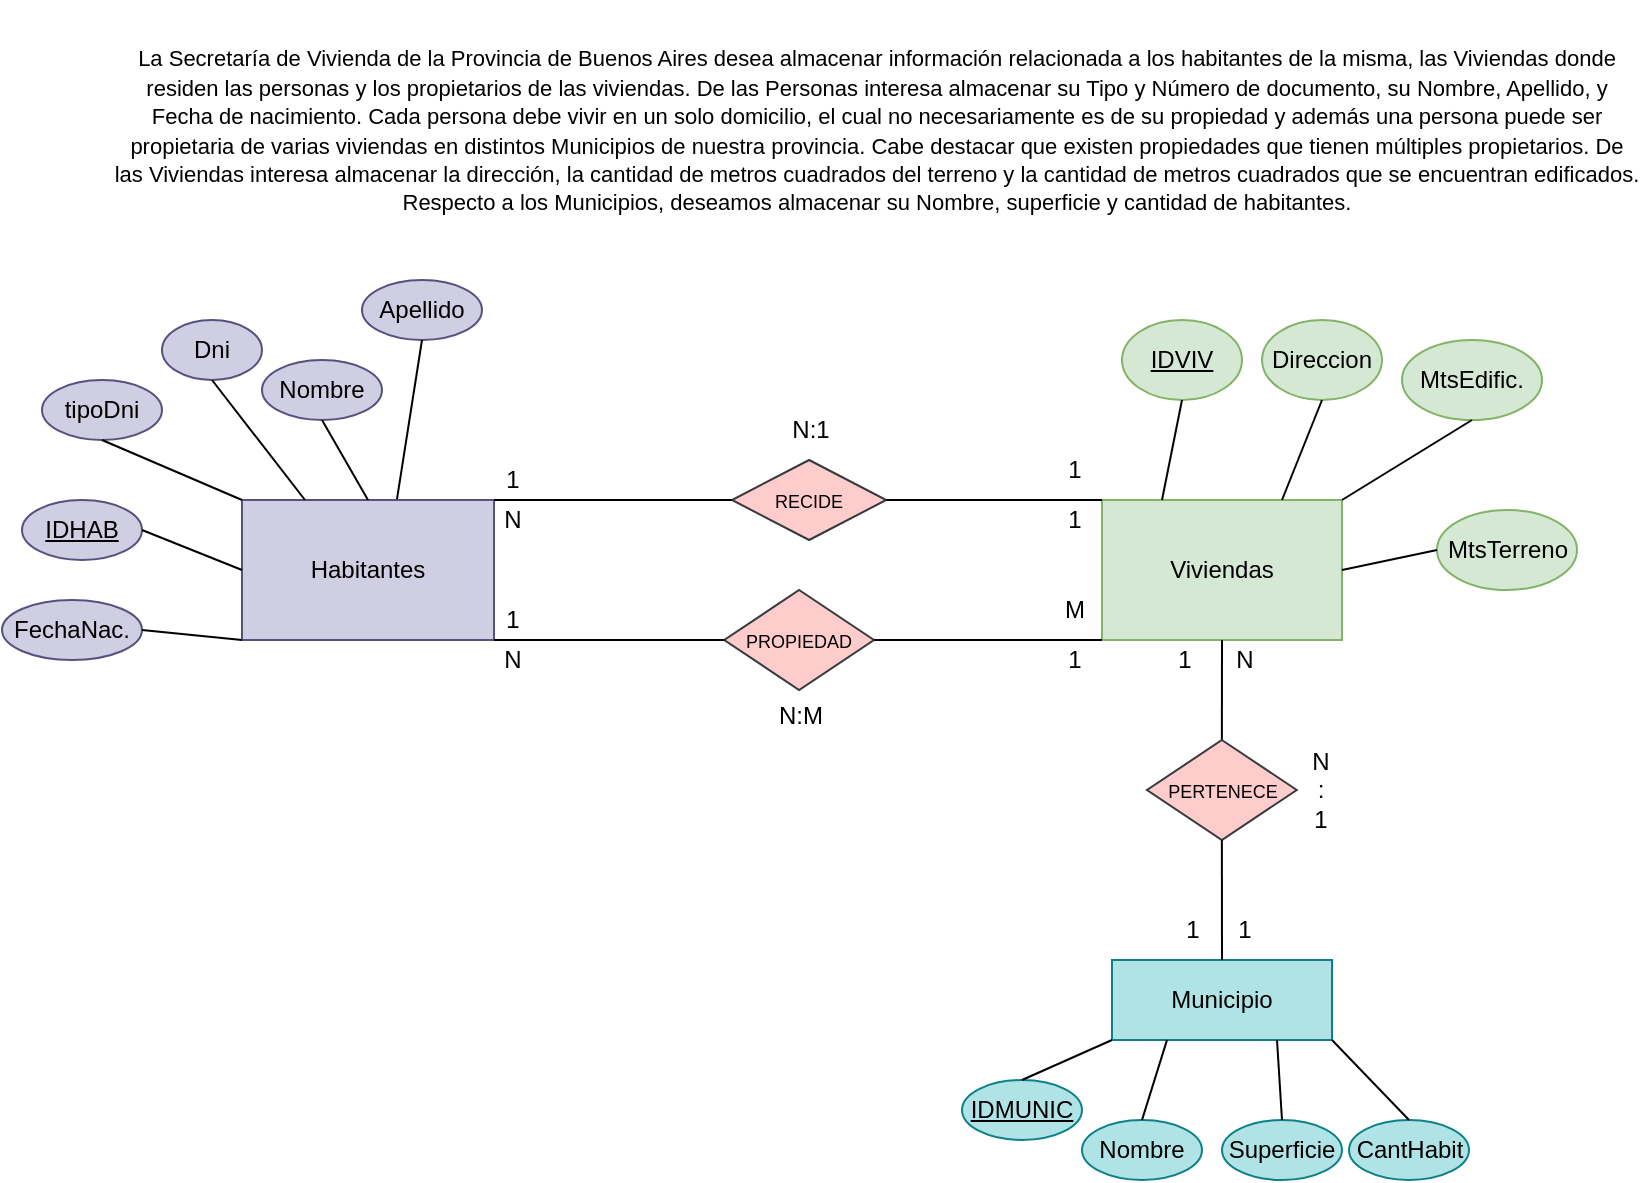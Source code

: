 <mxfile version="24.7.8">
  <diagram name="Página-1" id="QxnwBIp8sU2XHwB5e9Dn">
    <mxGraphModel dx="1136" dy="579" grid="1" gridSize="10" guides="1" tooltips="1" connect="1" arrows="1" fold="1" page="1" pageScale="1" pageWidth="827" pageHeight="1169" math="0" shadow="0">
      <root>
        <mxCell id="0" />
        <mxCell id="1" parent="0" />
        <mxCell id="Z06gXMoVIY5EiZYDR5i2-1" value="&lt;font style=&quot;font-size: 11px;&quot;&gt;La Secretaría de Vivienda de la Provincia de Buenos Aires desea almacenar información relacionada a los habitantes de la misma, las Viviendas donde residen las personas y los propietarios de las viviendas. De las Personas interesa almacenar su Tipo y Número de documento, su Nombre, Apellido, y Fecha de nacimiento. Cada persona debe vivir en un solo domicilio, el cual no necesariamente es de su propiedad y además una persona puede ser propietaria de varias viviendas en distintos Municipios de nuestra provincia. Cabe destacar que existen propiedades que tienen múltiples propietarios. De las Viviendas interesa almacenar la dirección, la cantidad de metros cuadrados del terreno y la cantidad de metros cuadrados que se encuentran edificados. Respecto a los Municipios, deseamos almacenar su Nombre, superficie y cantidad de habitantes.&lt;/font&gt;" style="text;html=1;align=center;verticalAlign=middle;whiteSpace=wrap;rounded=0;" parent="1" vertex="1">
          <mxGeometry x="65" y="480" width="765" height="130" as="geometry" />
        </mxCell>
        <mxCell id="Z06gXMoVIY5EiZYDR5i2-2" value="Direccion" style="ellipse;whiteSpace=wrap;html=1;fillColor=#d5e8d4;strokeColor=#82b366;" parent="1" vertex="1">
          <mxGeometry x="640" y="640" width="60" height="40" as="geometry" />
        </mxCell>
        <mxCell id="Z06gXMoVIY5EiZYDR5i2-4" value="Viviendas" style="rounded=0;whiteSpace=wrap;html=1;fillColor=#d5e8d4;strokeColor=#82b366;" parent="1" vertex="1">
          <mxGeometry x="560" y="730" width="120" height="70" as="geometry" />
        </mxCell>
        <mxCell id="Z06gXMoVIY5EiZYDR5i2-5" value="MtsTerreno" style="ellipse;whiteSpace=wrap;html=1;fillColor=#d5e8d4;strokeColor=#82b366;" parent="1" vertex="1">
          <mxGeometry x="727.5" y="735" width="70" height="40" as="geometry" />
        </mxCell>
        <mxCell id="Z06gXMoVIY5EiZYDR5i2-10" value="tipoDni" style="ellipse;whiteSpace=wrap;html=1;fillColor=#d0cee2;strokeColor=#56517e;" parent="1" vertex="1">
          <mxGeometry x="30" y="670" width="60" height="30" as="geometry" />
        </mxCell>
        <mxCell id="Z06gXMoVIY5EiZYDR5i2-11" value="Habitantes" style="rounded=0;whiteSpace=wrap;html=1;fillColor=#d0cee2;strokeColor=#56517e;" parent="1" vertex="1">
          <mxGeometry x="130" y="730" width="126" height="70" as="geometry" />
        </mxCell>
        <mxCell id="Z06gXMoVIY5EiZYDR5i2-12" value="Dni" style="ellipse;whiteSpace=wrap;html=1;fillColor=#d0cee2;strokeColor=#56517e;" parent="1" vertex="1">
          <mxGeometry x="90" y="640" width="50" height="30" as="geometry" />
        </mxCell>
        <mxCell id="Z06gXMoVIY5EiZYDR5i2-13" value="Nombre" style="ellipse;whiteSpace=wrap;html=1;fillColor=#d0cee2;strokeColor=#56517e;" parent="1" vertex="1">
          <mxGeometry x="140" y="660" width="60" height="30" as="geometry" />
        </mxCell>
        <mxCell id="Z06gXMoVIY5EiZYDR5i2-14" value="Apellido" style="ellipse;whiteSpace=wrap;html=1;fillColor=#d0cee2;strokeColor=#56517e;" parent="1" vertex="1">
          <mxGeometry x="190" y="620" width="60" height="30" as="geometry" />
        </mxCell>
        <mxCell id="Z06gXMoVIY5EiZYDR5i2-15" value="FechaNac." style="ellipse;whiteSpace=wrap;html=1;fillColor=#d0cee2;strokeColor=#56517e;" parent="1" vertex="1">
          <mxGeometry x="10" y="780" width="70" height="30" as="geometry" />
        </mxCell>
        <mxCell id="Z06gXMoVIY5EiZYDR5i2-16" value="MtsEdific." style="ellipse;whiteSpace=wrap;html=1;fillColor=#d5e8d4;strokeColor=#82b366;" parent="1" vertex="1">
          <mxGeometry x="710" y="650" width="70" height="40" as="geometry" />
        </mxCell>
        <mxCell id="Z06gXMoVIY5EiZYDR5i2-17" value="Municipio" style="rounded=0;whiteSpace=wrap;html=1;fillColor=#b0e3e6;strokeColor=#0e8088;" parent="1" vertex="1">
          <mxGeometry x="565" y="960" width="110" height="40" as="geometry" />
        </mxCell>
        <mxCell id="Z06gXMoVIY5EiZYDR5i2-18" value="Nombre" style="ellipse;whiteSpace=wrap;html=1;fillColor=#b0e3e6;strokeColor=#0e8088;" parent="1" vertex="1">
          <mxGeometry x="550" y="1040" width="60" height="30" as="geometry" />
        </mxCell>
        <mxCell id="Z06gXMoVIY5EiZYDR5i2-19" value="Superficie" style="ellipse;whiteSpace=wrap;html=1;fillColor=#b0e3e6;strokeColor=#0e8088;" parent="1" vertex="1">
          <mxGeometry x="620.0" y="1040" width="60" height="30" as="geometry" />
        </mxCell>
        <mxCell id="Z06gXMoVIY5EiZYDR5i2-20" value="CantHabit" style="ellipse;whiteSpace=wrap;html=1;fillColor=#b0e3e6;strokeColor=#0e8088;" parent="1" vertex="1">
          <mxGeometry x="683.5" y="1040" width="60" height="30" as="geometry" />
        </mxCell>
        <mxCell id="Z06gXMoVIY5EiZYDR5i2-22" value="&lt;font style=&quot;font-size: 9px;&quot;&gt;PROPIEDAD&lt;/font&gt;" style="rhombus;whiteSpace=wrap;html=1;fillColor=#ffcccc;strokeColor=#36393d;" parent="1" vertex="1">
          <mxGeometry x="371.12" y="775" width="74.87" height="50" as="geometry" />
        </mxCell>
        <mxCell id="Z06gXMoVIY5EiZYDR5i2-23" value="&lt;font style=&quot;font-size: 9px;&quot;&gt;RECIDE&lt;/font&gt;" style="rhombus;whiteSpace=wrap;html=1;fillColor=#ffcccc;strokeColor=#36393d;" parent="1" vertex="1">
          <mxGeometry x="375" y="710" width="77.12" height="40" as="geometry" />
        </mxCell>
        <mxCell id="Z06gXMoVIY5EiZYDR5i2-24" value="" style="endArrow=none;html=1;rounded=0;entryX=0;entryY=0.5;entryDx=0;entryDy=0;exitX=1;exitY=0;exitDx=0;exitDy=0;" parent="1" source="Z06gXMoVIY5EiZYDR5i2-11" target="Z06gXMoVIY5EiZYDR5i2-23" edge="1">
          <mxGeometry width="50" height="50" relative="1" as="geometry">
            <mxPoint x="360" y="860" as="sourcePoint" />
            <mxPoint x="410" y="810" as="targetPoint" />
          </mxGeometry>
        </mxCell>
        <mxCell id="Z06gXMoVIY5EiZYDR5i2-25" value="" style="endArrow=none;html=1;rounded=0;entryX=0;entryY=0.5;entryDx=0;entryDy=0;exitX=1;exitY=1;exitDx=0;exitDy=0;" parent="1" source="Z06gXMoVIY5EiZYDR5i2-11" target="Z06gXMoVIY5EiZYDR5i2-22" edge="1">
          <mxGeometry width="50" height="50" relative="1" as="geometry">
            <mxPoint x="241.16" y="793.65" as="sourcePoint" />
            <mxPoint x="385" y="755" as="targetPoint" />
          </mxGeometry>
        </mxCell>
        <mxCell id="Z06gXMoVIY5EiZYDR5i2-26" value="" style="endArrow=none;html=1;rounded=0;entryX=0;entryY=0;entryDx=0;entryDy=0;exitX=1;exitY=0.5;exitDx=0;exitDy=0;" parent="1" source="Z06gXMoVIY5EiZYDR5i2-23" target="Z06gXMoVIY5EiZYDR5i2-4" edge="1">
          <mxGeometry width="50" height="50" relative="1" as="geometry">
            <mxPoint x="360" y="860" as="sourcePoint" />
            <mxPoint x="410" y="810" as="targetPoint" />
          </mxGeometry>
        </mxCell>
        <mxCell id="Z06gXMoVIY5EiZYDR5i2-27" value="" style="endArrow=none;html=1;rounded=0;entryX=0;entryY=1;entryDx=0;entryDy=0;exitX=1;exitY=0.5;exitDx=0;exitDy=0;" parent="1" source="Z06gXMoVIY5EiZYDR5i2-22" target="Z06gXMoVIY5EiZYDR5i2-4" edge="1">
          <mxGeometry width="50" height="50" relative="1" as="geometry">
            <mxPoint x="462" y="755" as="sourcePoint" />
            <mxPoint x="560" y="770" as="targetPoint" />
          </mxGeometry>
        </mxCell>
        <mxCell id="YYHcSL2XyFrXFjAYw-eY-2" value="" style="endArrow=none;html=1;rounded=0;entryX=0.5;entryY=1;entryDx=0;entryDy=0;exitX=0;exitY=0;exitDx=0;exitDy=0;" edge="1" parent="1" source="Z06gXMoVIY5EiZYDR5i2-11" target="Z06gXMoVIY5EiZYDR5i2-10">
          <mxGeometry width="50" height="50" relative="1" as="geometry">
            <mxPoint x="370" y="870" as="sourcePoint" />
            <mxPoint x="420" y="820" as="targetPoint" />
          </mxGeometry>
        </mxCell>
        <mxCell id="YYHcSL2XyFrXFjAYw-eY-3" value="" style="endArrow=none;html=1;rounded=0;entryX=0.5;entryY=1;entryDx=0;entryDy=0;exitX=0.25;exitY=0;exitDx=0;exitDy=0;" edge="1" parent="1" source="Z06gXMoVIY5EiZYDR5i2-11" target="Z06gXMoVIY5EiZYDR5i2-12">
          <mxGeometry width="50" height="50" relative="1" as="geometry">
            <mxPoint x="150" y="750" as="sourcePoint" />
            <mxPoint x="80" y="700" as="targetPoint" />
          </mxGeometry>
        </mxCell>
        <mxCell id="YYHcSL2XyFrXFjAYw-eY-4" value="" style="endArrow=none;html=1;rounded=0;entryX=0.5;entryY=1;entryDx=0;entryDy=0;exitX=0.5;exitY=0;exitDx=0;exitDy=0;" edge="1" parent="1" source="Z06gXMoVIY5EiZYDR5i2-11" target="Z06gXMoVIY5EiZYDR5i2-13">
          <mxGeometry width="50" height="50" relative="1" as="geometry">
            <mxPoint x="175" y="750" as="sourcePoint" />
            <mxPoint x="144" y="700" as="targetPoint" />
          </mxGeometry>
        </mxCell>
        <mxCell id="YYHcSL2XyFrXFjAYw-eY-5" value="" style="endArrow=none;html=1;rounded=0;entryX=0.5;entryY=1;entryDx=0;entryDy=0;exitX=0.615;exitY=-0.006;exitDx=0;exitDy=0;exitPerimeter=0;" edge="1" parent="1" source="Z06gXMoVIY5EiZYDR5i2-11" target="Z06gXMoVIY5EiZYDR5i2-14">
          <mxGeometry width="50" height="50" relative="1" as="geometry">
            <mxPoint x="200" y="750" as="sourcePoint" />
            <mxPoint x="210" y="700" as="targetPoint" />
          </mxGeometry>
        </mxCell>
        <mxCell id="YYHcSL2XyFrXFjAYw-eY-6" value="" style="endArrow=none;html=1;rounded=0;exitX=0;exitY=1;exitDx=0;exitDy=0;entryX=1;entryY=0.5;entryDx=0;entryDy=0;" edge="1" parent="1" source="Z06gXMoVIY5EiZYDR5i2-11" target="Z06gXMoVIY5EiZYDR5i2-15">
          <mxGeometry width="50" height="50" relative="1" as="geometry">
            <mxPoint x="-10" y="910" as="sourcePoint" />
            <mxPoint x="85" y="795" as="targetPoint" />
          </mxGeometry>
        </mxCell>
        <mxCell id="YYHcSL2XyFrXFjAYw-eY-7" value="" style="endArrow=none;html=1;rounded=0;entryX=0.5;entryY=1;entryDx=0;entryDy=0;exitX=0.75;exitY=0;exitDx=0;exitDy=0;" edge="1" parent="1" source="Z06gXMoVIY5EiZYDR5i2-4" target="Z06gXMoVIY5EiZYDR5i2-2">
          <mxGeometry width="50" height="50" relative="1" as="geometry">
            <mxPoint x="250" y="750" as="sourcePoint" />
            <mxPoint x="345" y="700" as="targetPoint" />
          </mxGeometry>
        </mxCell>
        <mxCell id="YYHcSL2XyFrXFjAYw-eY-8" value="" style="endArrow=none;html=1;rounded=0;entryX=0;entryY=0.5;entryDx=0;entryDy=0;exitX=1;exitY=0.5;exitDx=0;exitDy=0;" edge="1" parent="1" source="Z06gXMoVIY5EiZYDR5i2-4" target="Z06gXMoVIY5EiZYDR5i2-5">
          <mxGeometry width="50" height="50" relative="1" as="geometry">
            <mxPoint x="737.63" y="790" as="sourcePoint" />
            <mxPoint x="642.63" y="760" as="targetPoint" />
          </mxGeometry>
        </mxCell>
        <mxCell id="YYHcSL2XyFrXFjAYw-eY-9" value="" style="endArrow=none;html=1;rounded=0;entryX=0.5;entryY=1;entryDx=0;entryDy=0;exitX=1;exitY=0;exitDx=0;exitDy=0;" edge="1" parent="1" source="Z06gXMoVIY5EiZYDR5i2-4" target="Z06gXMoVIY5EiZYDR5i2-16">
          <mxGeometry width="50" height="50" relative="1" as="geometry">
            <mxPoint x="635" y="740" as="sourcePoint" />
            <mxPoint x="625" y="700" as="targetPoint" />
          </mxGeometry>
        </mxCell>
        <mxCell id="YYHcSL2XyFrXFjAYw-eY-11" value="" style="endArrow=none;html=1;rounded=0;entryX=0.25;entryY=1;entryDx=0;entryDy=0;exitX=0.5;exitY=0;exitDx=0;exitDy=0;" edge="1" parent="1" source="Z06gXMoVIY5EiZYDR5i2-18" target="Z06gXMoVIY5EiZYDR5i2-17">
          <mxGeometry width="50" height="50" relative="1" as="geometry">
            <mxPoint x="370" y="870" as="sourcePoint" />
            <mxPoint x="420" y="820" as="targetPoint" />
          </mxGeometry>
        </mxCell>
        <mxCell id="YYHcSL2XyFrXFjAYw-eY-12" value="" style="endArrow=none;html=1;rounded=0;entryX=0.75;entryY=1;entryDx=0;entryDy=0;exitX=0.5;exitY=0;exitDx=0;exitDy=0;" edge="1" parent="1" source="Z06gXMoVIY5EiZYDR5i2-19" target="Z06gXMoVIY5EiZYDR5i2-17">
          <mxGeometry width="50" height="50" relative="1" as="geometry">
            <mxPoint x="370" y="1000" as="sourcePoint" />
            <mxPoint x="413" y="950" as="targetPoint" />
          </mxGeometry>
        </mxCell>
        <mxCell id="YYHcSL2XyFrXFjAYw-eY-13" value="" style="endArrow=none;html=1;rounded=0;entryX=1;entryY=1;entryDx=0;entryDy=0;exitX=0.5;exitY=0;exitDx=0;exitDy=0;" edge="1" parent="1" source="Z06gXMoVIY5EiZYDR5i2-20" target="Z06gXMoVIY5EiZYDR5i2-17">
          <mxGeometry width="50" height="50" relative="1" as="geometry">
            <mxPoint x="441" y="1000" as="sourcePoint" />
            <mxPoint x="441" y="950" as="targetPoint" />
          </mxGeometry>
        </mxCell>
        <mxCell id="YYHcSL2XyFrXFjAYw-eY-14" value="" style="endArrow=none;html=1;rounded=0;entryX=0.5;entryY=1;entryDx=0;entryDy=0;exitX=0.5;exitY=0;exitDx=0;exitDy=0;" edge="1" parent="1" source="YYHcSL2XyFrXFjAYw-eY-16" target="Z06gXMoVIY5EiZYDR5i2-4">
          <mxGeometry width="50" height="50" relative="1" as="geometry">
            <mxPoint x="650" y="860" as="sourcePoint" />
            <mxPoint x="468" y="950" as="targetPoint" />
          </mxGeometry>
        </mxCell>
        <mxCell id="YYHcSL2XyFrXFjAYw-eY-16" value="&lt;font style=&quot;font-size: 9px;&quot;&gt;PERTENECE&lt;/font&gt;" style="rhombus;whiteSpace=wrap;html=1;fillColor=#ffcccc;strokeColor=#36393d;" vertex="1" parent="1">
          <mxGeometry x="582.5" y="850" width="74.87" height="50" as="geometry" />
        </mxCell>
        <mxCell id="YYHcSL2XyFrXFjAYw-eY-17" value="" style="endArrow=none;html=1;rounded=0;entryX=0.5;entryY=1;entryDx=0;entryDy=0;exitX=0.5;exitY=0;exitDx=0;exitDy=0;" edge="1" parent="1" source="Z06gXMoVIY5EiZYDR5i2-17" target="YYHcSL2XyFrXFjAYw-eY-16">
          <mxGeometry width="50" height="50" relative="1" as="geometry">
            <mxPoint x="597" y="840" as="sourcePoint" />
            <mxPoint x="635" y="790" as="targetPoint" />
          </mxGeometry>
        </mxCell>
        <mxCell id="YYHcSL2XyFrXFjAYw-eY-18" value="&lt;u&gt;IDHAB&lt;/u&gt;" style="ellipse;whiteSpace=wrap;html=1;fillColor=#d0cee2;strokeColor=#56517e;" vertex="1" parent="1">
          <mxGeometry x="20" y="730" width="60" height="30" as="geometry" />
        </mxCell>
        <mxCell id="YYHcSL2XyFrXFjAYw-eY-19" value="" style="endArrow=none;html=1;rounded=0;exitX=0;exitY=0.5;exitDx=0;exitDy=0;entryX=1;entryY=0.5;entryDx=0;entryDy=0;" edge="1" parent="1" target="YYHcSL2XyFrXFjAYw-eY-18" source="Z06gXMoVIY5EiZYDR5i2-11">
          <mxGeometry width="50" height="50" relative="1" as="geometry">
            <mxPoint x="150" y="750" as="sourcePoint" />
            <mxPoint x="70" y="750" as="targetPoint" />
          </mxGeometry>
        </mxCell>
        <mxCell id="YYHcSL2XyFrXFjAYw-eY-21" value="&lt;u&gt;IDVIV&lt;/u&gt;" style="ellipse;whiteSpace=wrap;html=1;fillColor=#d5e8d4;strokeColor=#82b366;" vertex="1" parent="1">
          <mxGeometry x="570" y="640" width="60" height="40" as="geometry" />
        </mxCell>
        <mxCell id="YYHcSL2XyFrXFjAYw-eY-22" value="" style="endArrow=none;html=1;rounded=0;entryX=0.5;entryY=1;entryDx=0;entryDy=0;exitX=0.25;exitY=0;exitDx=0;exitDy=0;" edge="1" parent="1" target="YYHcSL2XyFrXFjAYw-eY-21" source="Z06gXMoVIY5EiZYDR5i2-4">
          <mxGeometry width="50" height="50" relative="1" as="geometry">
            <mxPoint x="580" y="730" as="sourcePoint" />
            <mxPoint x="277.56" y="700" as="targetPoint" />
          </mxGeometry>
        </mxCell>
        <mxCell id="YYHcSL2XyFrXFjAYw-eY-32" style="edgeStyle=orthogonalEdgeStyle;rounded=0;orthogonalLoop=1;jettySize=auto;html=1;exitX=0.5;exitY=1;exitDx=0;exitDy=0;" edge="1" parent="1" source="Z06gXMoVIY5EiZYDR5i2-15" target="Z06gXMoVIY5EiZYDR5i2-15">
          <mxGeometry relative="1" as="geometry" />
        </mxCell>
        <mxCell id="YYHcSL2XyFrXFjAYw-eY-33" value="&lt;u&gt;IDMUNIC&lt;/u&gt;" style="ellipse;whiteSpace=wrap;html=1;fillColor=#b0e3e6;strokeColor=#0e8088;" vertex="1" parent="1">
          <mxGeometry x="490" y="1020" width="60" height="30" as="geometry" />
        </mxCell>
        <mxCell id="YYHcSL2XyFrXFjAYw-eY-34" value="" style="endArrow=none;html=1;rounded=0;entryX=0;entryY=1;entryDx=0;entryDy=0;exitX=0.5;exitY=0;exitDx=0;exitDy=0;" edge="1" parent="1" source="YYHcSL2XyFrXFjAYw-eY-33" target="Z06gXMoVIY5EiZYDR5i2-17">
          <mxGeometry width="50" height="50" relative="1" as="geometry">
            <mxPoint x="563" y="1060" as="sourcePoint" />
            <mxPoint x="599" y="1010" as="targetPoint" />
          </mxGeometry>
        </mxCell>
        <mxCell id="YYHcSL2XyFrXFjAYw-eY-36" value="1" style="text;html=1;align=center;verticalAlign=middle;resizable=0;points=[];autosize=1;strokeColor=none;fillColor=none;" vertex="1" parent="1">
          <mxGeometry x="586.06" y="795" width="30" height="30" as="geometry" />
        </mxCell>
        <mxCell id="YYHcSL2XyFrXFjAYw-eY-37" value="1" style="text;html=1;align=center;verticalAlign=middle;resizable=0;points=[];autosize=1;strokeColor=none;fillColor=none;" vertex="1" parent="1">
          <mxGeometry x="590" y="930" width="30" height="30" as="geometry" />
        </mxCell>
        <mxCell id="YYHcSL2XyFrXFjAYw-eY-38" value="N" style="text;html=1;align=center;verticalAlign=middle;resizable=0;points=[];autosize=1;strokeColor=none;fillColor=none;" vertex="1" parent="1">
          <mxGeometry x="616.06" y="795" width="30" height="30" as="geometry" />
        </mxCell>
        <mxCell id="YYHcSL2XyFrXFjAYw-eY-39" value="1" style="text;html=1;align=center;verticalAlign=middle;resizable=0;points=[];autosize=1;strokeColor=none;fillColor=none;" vertex="1" parent="1">
          <mxGeometry x="616.06" y="930" width="30" height="30" as="geometry" />
        </mxCell>
        <mxCell id="YYHcSL2XyFrXFjAYw-eY-40" value="N&lt;div&gt;:&lt;div&gt;1&lt;/div&gt;&lt;/div&gt;" style="text;html=1;align=center;verticalAlign=middle;resizable=0;points=[];autosize=1;strokeColor=none;fillColor=none;" vertex="1" parent="1">
          <mxGeometry x="653.5" y="845" width="30" height="60" as="geometry" />
        </mxCell>
        <mxCell id="YYHcSL2XyFrXFjAYw-eY-41" value="1" style="text;html=1;align=center;verticalAlign=middle;resizable=0;points=[];autosize=1;strokeColor=none;fillColor=none;" vertex="1" parent="1">
          <mxGeometry x="250" y="775" width="30" height="30" as="geometry" />
        </mxCell>
        <mxCell id="YYHcSL2XyFrXFjAYw-eY-42" value="M" style="text;html=1;align=center;verticalAlign=middle;resizable=0;points=[];autosize=1;strokeColor=none;fillColor=none;" vertex="1" parent="1">
          <mxGeometry x="531.06" y="770" width="30" height="30" as="geometry" />
        </mxCell>
        <mxCell id="YYHcSL2XyFrXFjAYw-eY-43" value="N" style="text;html=1;align=center;verticalAlign=middle;resizable=0;points=[];autosize=1;strokeColor=none;fillColor=none;" vertex="1" parent="1">
          <mxGeometry x="250" y="795" width="30" height="30" as="geometry" />
        </mxCell>
        <mxCell id="YYHcSL2XyFrXFjAYw-eY-44" value="1" style="text;html=1;align=center;verticalAlign=middle;resizable=0;points=[];autosize=1;strokeColor=none;fillColor=none;" vertex="1" parent="1">
          <mxGeometry x="531.06" y="795" width="30" height="30" as="geometry" />
        </mxCell>
        <mxCell id="YYHcSL2XyFrXFjAYw-eY-45" value="N:M" style="text;html=1;align=center;verticalAlign=middle;resizable=0;points=[];autosize=1;strokeColor=none;fillColor=none;" vertex="1" parent="1">
          <mxGeometry x="383.56" y="823" width="50" height="30" as="geometry" />
        </mxCell>
        <mxCell id="YYHcSL2XyFrXFjAYw-eY-46" value="1" style="text;html=1;align=center;verticalAlign=middle;resizable=0;points=[];autosize=1;strokeColor=none;fillColor=none;" vertex="1" parent="1">
          <mxGeometry x="250" y="705" width="30" height="30" as="geometry" />
        </mxCell>
        <mxCell id="YYHcSL2XyFrXFjAYw-eY-47" value="1" style="text;html=1;align=center;verticalAlign=middle;resizable=0;points=[];autosize=1;strokeColor=none;fillColor=none;" vertex="1" parent="1">
          <mxGeometry x="531.06" y="700" width="30" height="30" as="geometry" />
        </mxCell>
        <mxCell id="YYHcSL2XyFrXFjAYw-eY-48" value="N" style="text;html=1;align=center;verticalAlign=middle;resizable=0;points=[];autosize=1;strokeColor=none;fillColor=none;" vertex="1" parent="1">
          <mxGeometry x="250" y="725" width="30" height="30" as="geometry" />
        </mxCell>
        <mxCell id="YYHcSL2XyFrXFjAYw-eY-49" value="1" style="text;html=1;align=center;verticalAlign=middle;resizable=0;points=[];autosize=1;strokeColor=none;fillColor=none;" vertex="1" parent="1">
          <mxGeometry x="531.06" y="725" width="30" height="30" as="geometry" />
        </mxCell>
        <mxCell id="YYHcSL2XyFrXFjAYw-eY-50" value="N:1" style="text;html=1;align=center;verticalAlign=middle;resizable=0;points=[];autosize=1;strokeColor=none;fillColor=none;" vertex="1" parent="1">
          <mxGeometry x="393.56" y="680" width="40" height="30" as="geometry" />
        </mxCell>
      </root>
    </mxGraphModel>
  </diagram>
</mxfile>
